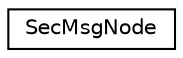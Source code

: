 digraph "Graphical Class Hierarchy"
{
  edge [fontname="Helvetica",fontsize="10",labelfontname="Helvetica",labelfontsize="10"];
  node [fontname="Helvetica",fontsize="10",shape=record];
  rankdir="LR";
  Node0 [label="SecMsgNode",height=0.2,width=0.4,color="black", fillcolor="white", style="filled",URL="$d0/d03/class_sec_msg_node.html"];
}
